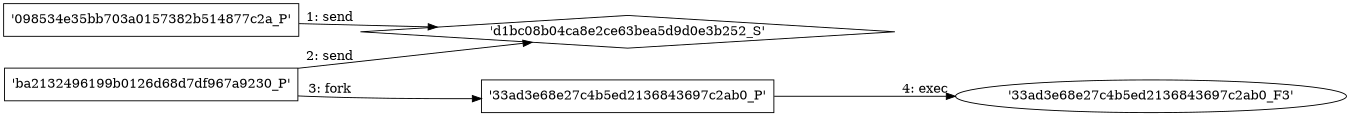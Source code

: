 digraph "D:\Learning\Paper\apt\基于CTI的攻击预警\Dataset\攻击图\ASGfromALLCTI\Tax scams 6 ways to help protect yourself.dot" {
rankdir="LR"
size="9"
fixedsize="false"
splines="true"
nodesep=0.3
ranksep=0
fontsize=10
overlap="scalexy"
engine= "neato"
	"'d1bc08b04ca8e2ce63bea5d9d0e3b252_S'" [node_type=Socket shape=diamond]
	"'098534e35bb703a0157382b514877c2a_P'" [node_type=Process shape=box]
	"'098534e35bb703a0157382b514877c2a_P'" -> "'d1bc08b04ca8e2ce63bea5d9d0e3b252_S'" [label="1: send"]
	"'d1bc08b04ca8e2ce63bea5d9d0e3b252_S'" [node_type=Socket shape=diamond]
	"'ba2132496199b0126d68d7df967a9230_P'" [node_type=Process shape=box]
	"'ba2132496199b0126d68d7df967a9230_P'" -> "'d1bc08b04ca8e2ce63bea5d9d0e3b252_S'" [label="2: send"]
	"'ba2132496199b0126d68d7df967a9230_P'" [node_type=Process shape=box]
	"'33ad3e68e27c4b5ed2136843697c2ab0_P'" [node_type=Process shape=box]
	"'ba2132496199b0126d68d7df967a9230_P'" -> "'33ad3e68e27c4b5ed2136843697c2ab0_P'" [label="3: fork"]
	"'33ad3e68e27c4b5ed2136843697c2ab0_P'" [node_type=Process shape=box]
	"'33ad3e68e27c4b5ed2136843697c2ab0_F3'" [node_type=File shape=ellipse]
	"'33ad3e68e27c4b5ed2136843697c2ab0_P'" -> "'33ad3e68e27c4b5ed2136843697c2ab0_F3'" [label="4: exec"]
}
